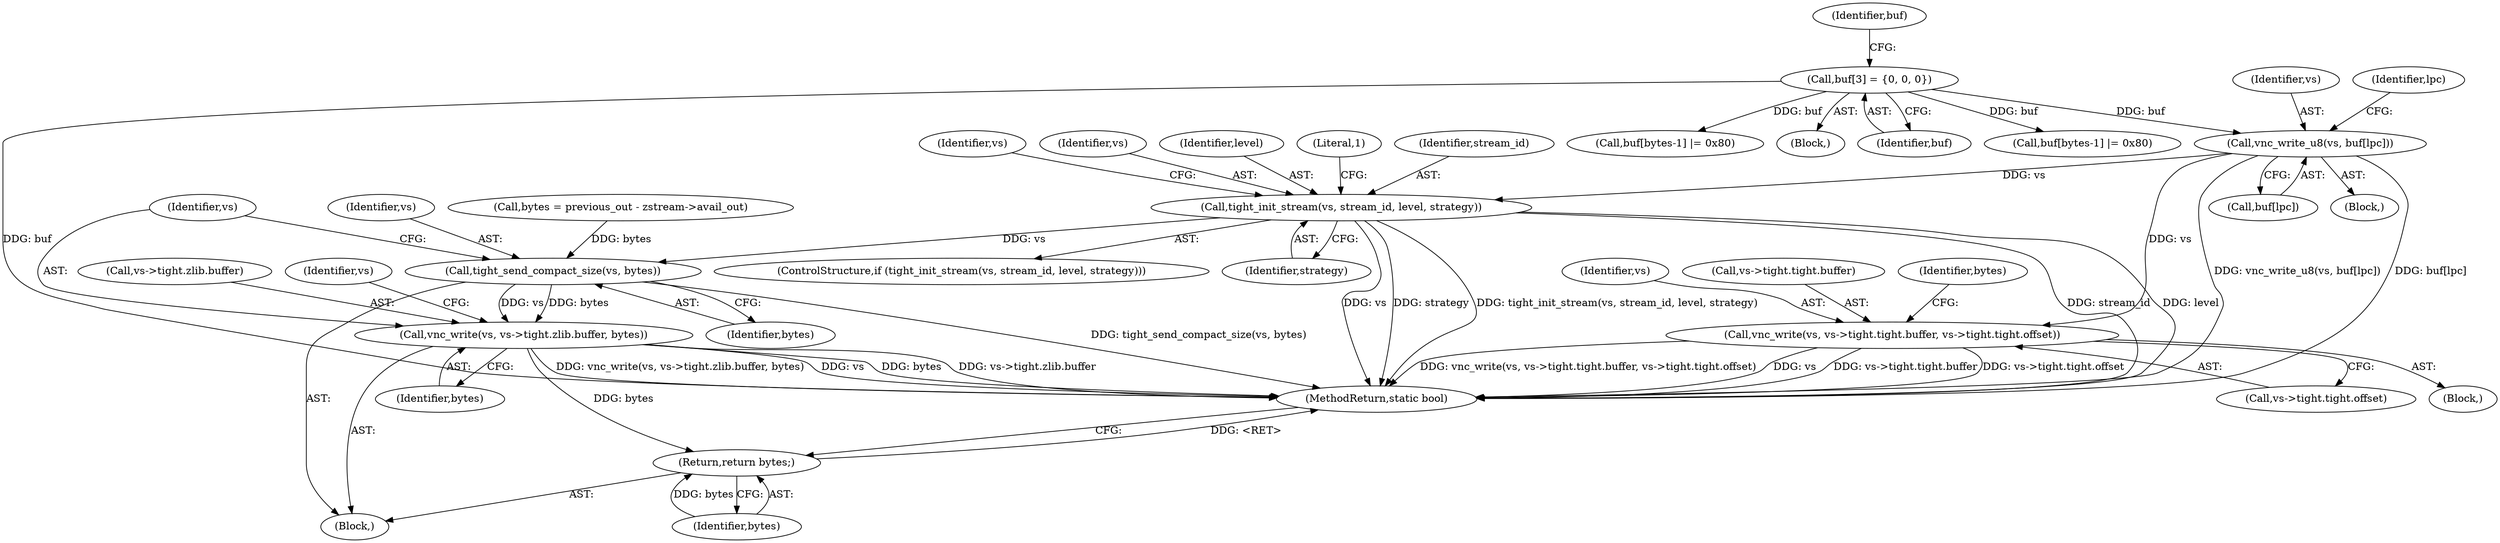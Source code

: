 digraph "0_qemu_9f64916da20eea67121d544698676295bbb105a7_0@API" {
"1000637" [label="(Call,vnc_write_u8(vs, buf[lpc]))"];
"1000573" [label="(Call,buf[3] = {0, 0, 0})"];
"1000660" [label="(Call,vnc_write(vs, vs->tight.tight.buffer, vs->tight.tight.offset))"];
"1000679" [label="(Call,tight_init_stream(vs, stream_id, level, strategy))"];
"1000807" [label="(Call,tight_send_compact_size(vs, bytes))"];
"1000810" [label="(Call,vnc_write(vs, vs->tight.zlib.buffer, bytes))"];
"1000827" [label="(Return,return bytes;)"];
"1000642" [label="(Block,)"];
"1000812" [label="(Call,vs->tight.zlib.buffer)"];
"1000828" [label="(Identifier,bytes)"];
"1000808" [label="(Identifier,vs)"];
"1000678" [label="(ControlStructure,if (tight_init_stream(vs, stream_id, level, strategy)))"];
"1000669" [label="(Call,vs->tight.tight.offset)"];
"1000681" [label="(Identifier,stream_id)"];
"1000638" [label="(Identifier,vs)"];
"1000683" [label="(Identifier,strategy)"];
"1000807" [label="(Call,tight_send_compact_size(vs, bytes))"];
"1000635" [label="(Identifier,lpc)"];
"1000639" [label="(Call,buf[lpc])"];
"1000692" [label="(Identifier,vs)"];
"1000824" [label="(Identifier,vs)"];
"1000637" [label="(Call,vnc_write_u8(vs, buf[lpc]))"];
"1000661" [label="(Identifier,vs)"];
"1000811" [label="(Identifier,vs)"];
"1000680" [label="(Identifier,vs)"];
"1000610" [label="(Call,buf[bytes-1] |= 0x80)"];
"1000636" [label="(Block,)"];
"1000800" [label="(Call,bytes = previous_out - zstream->avail_out)"];
"1000946" [label="(MethodReturn,static bool)"];
"1000588" [label="(Call,buf[bytes-1] |= 0x80)"];
"1000563" [label="(Block,)"];
"1000810" [label="(Call,vnc_write(vs, vs->tight.zlib.buffer, bytes))"];
"1000682" [label="(Identifier,level)"];
"1000662" [label="(Call,vs->tight.tight.buffer)"];
"1000573" [label="(Call,buf[3] = {0, 0, 0})"];
"1000659" [label="(Block,)"];
"1000827" [label="(Return,return bytes;)"];
"1000679" [label="(Call,tight_init_stream(vs, stream_id, level, strategy))"];
"1000687" [label="(Literal,1)"];
"1000809" [label="(Identifier,bytes)"];
"1000577" [label="(Identifier,buf)"];
"1000819" [label="(Identifier,bytes)"];
"1000677" [label="(Identifier,bytes)"];
"1000574" [label="(Identifier,buf)"];
"1000660" [label="(Call,vnc_write(vs, vs->tight.tight.buffer, vs->tight.tight.offset))"];
"1000637" -> "1000636"  [label="AST: "];
"1000637" -> "1000639"  [label="CFG: "];
"1000638" -> "1000637"  [label="AST: "];
"1000639" -> "1000637"  [label="AST: "];
"1000635" -> "1000637"  [label="CFG: "];
"1000637" -> "1000946"  [label="DDG: buf[lpc]"];
"1000637" -> "1000946"  [label="DDG: vnc_write_u8(vs, buf[lpc])"];
"1000573" -> "1000637"  [label="DDG: buf"];
"1000637" -> "1000660"  [label="DDG: vs"];
"1000637" -> "1000679"  [label="DDG: vs"];
"1000573" -> "1000563"  [label="AST: "];
"1000573" -> "1000574"  [label="CFG: "];
"1000574" -> "1000573"  [label="AST: "];
"1000577" -> "1000573"  [label="CFG: "];
"1000573" -> "1000946"  [label="DDG: buf"];
"1000573" -> "1000588"  [label="DDG: buf"];
"1000573" -> "1000610"  [label="DDG: buf"];
"1000660" -> "1000659"  [label="AST: "];
"1000660" -> "1000669"  [label="CFG: "];
"1000661" -> "1000660"  [label="AST: "];
"1000662" -> "1000660"  [label="AST: "];
"1000669" -> "1000660"  [label="AST: "];
"1000677" -> "1000660"  [label="CFG: "];
"1000660" -> "1000946"  [label="DDG: vnc_write(vs, vs->tight.tight.buffer, vs->tight.tight.offset)"];
"1000660" -> "1000946"  [label="DDG: vs"];
"1000660" -> "1000946"  [label="DDG: vs->tight.tight.buffer"];
"1000660" -> "1000946"  [label="DDG: vs->tight.tight.offset"];
"1000679" -> "1000678"  [label="AST: "];
"1000679" -> "1000683"  [label="CFG: "];
"1000680" -> "1000679"  [label="AST: "];
"1000681" -> "1000679"  [label="AST: "];
"1000682" -> "1000679"  [label="AST: "];
"1000683" -> "1000679"  [label="AST: "];
"1000687" -> "1000679"  [label="CFG: "];
"1000692" -> "1000679"  [label="CFG: "];
"1000679" -> "1000946"  [label="DDG: stream_id"];
"1000679" -> "1000946"  [label="DDG: level"];
"1000679" -> "1000946"  [label="DDG: vs"];
"1000679" -> "1000946"  [label="DDG: strategy"];
"1000679" -> "1000946"  [label="DDG: tight_init_stream(vs, stream_id, level, strategy)"];
"1000679" -> "1000807"  [label="DDG: vs"];
"1000807" -> "1000642"  [label="AST: "];
"1000807" -> "1000809"  [label="CFG: "];
"1000808" -> "1000807"  [label="AST: "];
"1000809" -> "1000807"  [label="AST: "];
"1000811" -> "1000807"  [label="CFG: "];
"1000807" -> "1000946"  [label="DDG: tight_send_compact_size(vs, bytes)"];
"1000800" -> "1000807"  [label="DDG: bytes"];
"1000807" -> "1000810"  [label="DDG: vs"];
"1000807" -> "1000810"  [label="DDG: bytes"];
"1000810" -> "1000642"  [label="AST: "];
"1000810" -> "1000819"  [label="CFG: "];
"1000811" -> "1000810"  [label="AST: "];
"1000812" -> "1000810"  [label="AST: "];
"1000819" -> "1000810"  [label="AST: "];
"1000824" -> "1000810"  [label="CFG: "];
"1000810" -> "1000946"  [label="DDG: vnc_write(vs, vs->tight.zlib.buffer, bytes)"];
"1000810" -> "1000946"  [label="DDG: vs"];
"1000810" -> "1000946"  [label="DDG: bytes"];
"1000810" -> "1000946"  [label="DDG: vs->tight.zlib.buffer"];
"1000810" -> "1000827"  [label="DDG: bytes"];
"1000827" -> "1000642"  [label="AST: "];
"1000827" -> "1000828"  [label="CFG: "];
"1000828" -> "1000827"  [label="AST: "];
"1000946" -> "1000827"  [label="CFG: "];
"1000827" -> "1000946"  [label="DDG: <RET>"];
"1000828" -> "1000827"  [label="DDG: bytes"];
}
